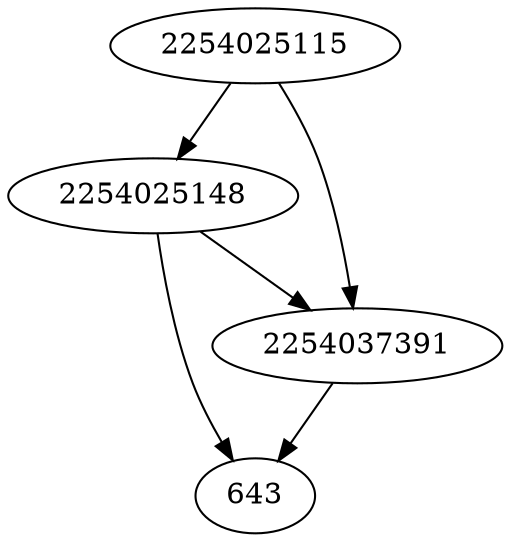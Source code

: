 strict digraph  {
2254025115;
2254025148;
643;
2254037391;
2254025115 -> 2254037391;
2254025115 -> 2254025148;
2254025148 -> 2254037391;
2254025148 -> 643;
2254037391 -> 643;
}
